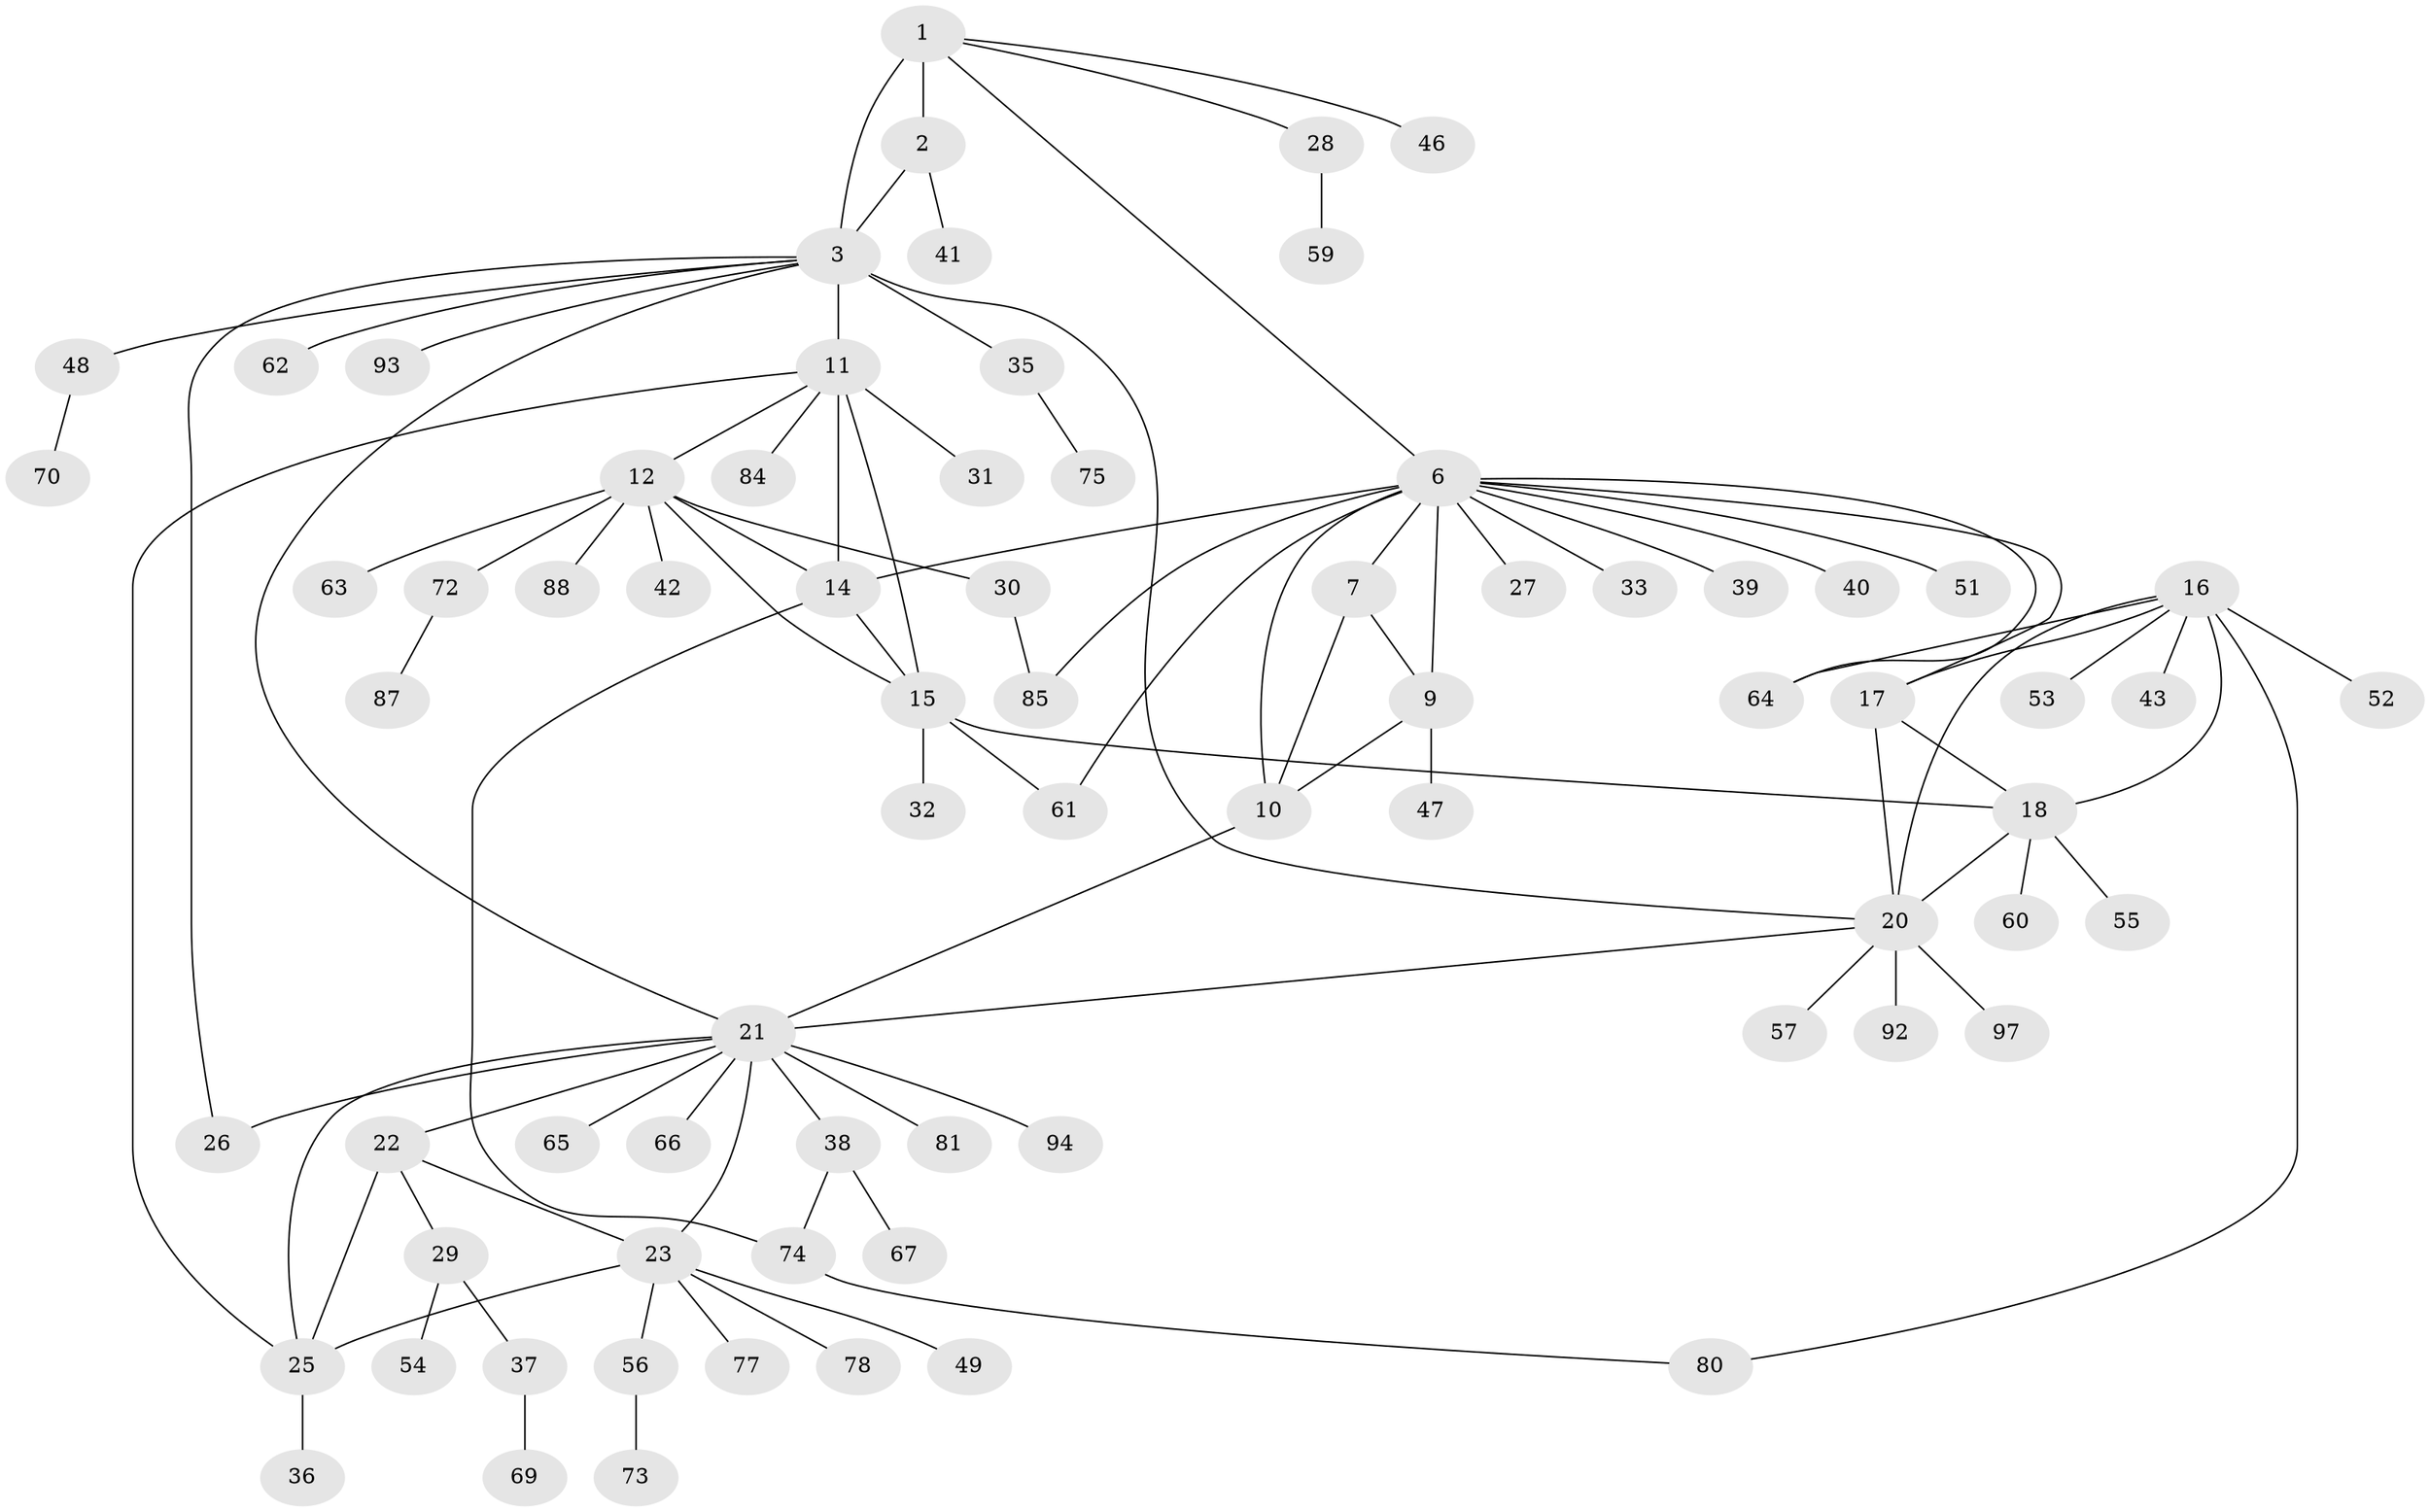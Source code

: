 // original degree distribution, {7: 0.04, 5: 0.06, 10: 0.06, 6: 0.04, 4: 0.03, 8: 0.02, 14: 0.01, 2: 0.12, 1: 0.55, 3: 0.07}
// Generated by graph-tools (version 1.1) at 2025/42/03/06/25 10:42:15]
// undirected, 74 vertices, 98 edges
graph export_dot {
graph [start="1"]
  node [color=gray90,style=filled];
  1;
  2 [super="+5"];
  3 [super="+4"];
  6 [super="+8"];
  7 [super="+45"];
  9 [super="+79"];
  10 [super="+34"];
  11 [super="+13"];
  12 [super="+100"];
  14 [super="+95"];
  15 [super="+44"];
  16 [super="+91"];
  17;
  18 [super="+19"];
  20 [super="+86"];
  21 [super="+90"];
  22;
  23 [super="+24"];
  25 [super="+76"];
  26;
  27;
  28;
  29 [super="+99"];
  30;
  31;
  32;
  33;
  35;
  36;
  37 [super="+50"];
  38;
  39;
  40 [super="+58"];
  41;
  42;
  43;
  46 [super="+71"];
  47;
  48;
  49;
  51;
  52;
  53;
  54;
  55;
  56;
  57;
  59;
  60;
  61 [super="+68"];
  62;
  63;
  64 [super="+89"];
  65;
  66;
  67;
  69;
  70;
  72 [super="+83"];
  73;
  74 [super="+96"];
  75;
  77;
  78;
  80 [super="+82"];
  81;
  84;
  85 [super="+98"];
  87;
  88;
  92;
  93;
  94;
  97;
  1 -- 2 [weight=2];
  1 -- 3 [weight=2];
  1 -- 28;
  1 -- 46;
  1 -- 6;
  2 -- 3 [weight=4];
  2 -- 41;
  3 -- 20;
  3 -- 35;
  3 -- 48;
  3 -- 62;
  3 -- 93;
  3 -- 11;
  3 -- 21;
  3 -- 26;
  6 -- 7 [weight=2];
  6 -- 9 [weight=2];
  6 -- 10 [weight=2];
  6 -- 27;
  6 -- 33;
  6 -- 39;
  6 -- 40;
  6 -- 51;
  6 -- 64 [weight=2];
  6 -- 14;
  6 -- 17;
  6 -- 85;
  6 -- 61;
  7 -- 9;
  7 -- 10;
  9 -- 10;
  9 -- 47;
  10 -- 21;
  11 -- 12 [weight=2];
  11 -- 14 [weight=2];
  11 -- 15 [weight=2];
  11 -- 25;
  11 -- 31;
  11 -- 84;
  12 -- 14;
  12 -- 15;
  12 -- 30;
  12 -- 42;
  12 -- 63;
  12 -- 72;
  12 -- 88;
  14 -- 15;
  14 -- 74;
  15 -- 18;
  15 -- 32;
  15 -- 61;
  16 -- 17;
  16 -- 18 [weight=2];
  16 -- 20;
  16 -- 43;
  16 -- 52;
  16 -- 53;
  16 -- 64;
  16 -- 80;
  17 -- 18 [weight=2];
  17 -- 20;
  18 -- 20 [weight=2];
  18 -- 55;
  18 -- 60;
  20 -- 21;
  20 -- 57;
  20 -- 92;
  20 -- 97;
  21 -- 22;
  21 -- 23 [weight=2];
  21 -- 25;
  21 -- 26;
  21 -- 38;
  21 -- 65;
  21 -- 66;
  21 -- 81;
  21 -- 94;
  22 -- 23 [weight=2];
  22 -- 25;
  22 -- 29;
  23 -- 25 [weight=2];
  23 -- 77;
  23 -- 78;
  23 -- 49;
  23 -- 56;
  25 -- 36;
  28 -- 59;
  29 -- 37;
  29 -- 54;
  30 -- 85;
  35 -- 75;
  37 -- 69;
  38 -- 67;
  38 -- 74;
  48 -- 70;
  56 -- 73;
  72 -- 87;
  74 -- 80;
}
